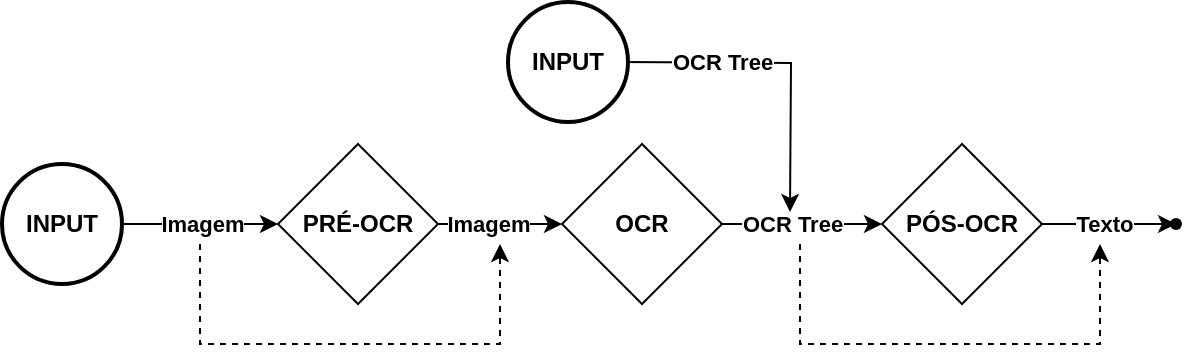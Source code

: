 <mxfile version="24.7.8">
  <diagram id="C5RBs43oDa-KdzZeNtuy" name="Page-1">
    <mxGraphModel dx="988" dy="570" grid="0" gridSize="10" guides="1" tooltips="1" connect="1" arrows="1" fold="1" page="0" pageScale="1" pageWidth="827" pageHeight="1169" math="0" shadow="0">
      <root>
        <mxCell id="WIyWlLk6GJQsqaUBKTNV-0" />
        <mxCell id="WIyWlLk6GJQsqaUBKTNV-1" parent="WIyWlLk6GJQsqaUBKTNV-0" />
        <mxCell id="IO_S5Y9fnIdnLGKTK-77-0" value="" style="shape=waypoint;sketch=0;fillStyle=solid;size=6;pointerEvents=1;points=[];fillColor=none;resizable=0;rotatable=0;perimeter=centerPerimeter;snapToPoint=1;" parent="WIyWlLk6GJQsqaUBKTNV-1" vertex="1">
          <mxGeometry x="708" y="210" width="20" height="20" as="geometry" />
        </mxCell>
        <mxCell id="IO_S5Y9fnIdnLGKTK-77-7" value="" style="edgeStyle=orthogonalEdgeStyle;rounded=0;orthogonalLoop=1;jettySize=auto;html=1;" parent="WIyWlLk6GJQsqaUBKTNV-1" source="IO_S5Y9fnIdnLGKTK-77-1" target="IO_S5Y9fnIdnLGKTK-77-2" edge="1">
          <mxGeometry relative="1" as="geometry" />
        </mxCell>
        <mxCell id="IO_S5Y9fnIdnLGKTK-77-13" value="Imagem" style="edgeLabel;html=1;align=center;verticalAlign=middle;resizable=0;points=[];fontStyle=1" parent="IO_S5Y9fnIdnLGKTK-77-7" vertex="1" connectable="0">
          <mxGeometry x="-0.2" relative="1" as="geometry">
            <mxPoint as="offset" />
          </mxGeometry>
        </mxCell>
        <mxCell id="IO_S5Y9fnIdnLGKTK-77-1" value="&lt;b&gt;PRÉ-OCR&lt;/b&gt;" style="rhombus;whiteSpace=wrap;html=1;" parent="WIyWlLk6GJQsqaUBKTNV-1" vertex="1">
          <mxGeometry x="269" y="180" width="80" height="80" as="geometry" />
        </mxCell>
        <mxCell id="IO_S5Y9fnIdnLGKTK-77-8" value="" style="edgeStyle=orthogonalEdgeStyle;rounded=0;orthogonalLoop=1;jettySize=auto;html=1;" parent="WIyWlLk6GJQsqaUBKTNV-1" source="IO_S5Y9fnIdnLGKTK-77-2" target="IO_S5Y9fnIdnLGKTK-77-3" edge="1">
          <mxGeometry relative="1" as="geometry" />
        </mxCell>
        <mxCell id="emc-SJDjb3-GtYumTHaR-0" value="OCR Tree" style="edgeLabel;html=1;align=center;verticalAlign=middle;resizable=0;points=[];fontStyle=1" vertex="1" connectable="0" parent="IO_S5Y9fnIdnLGKTK-77-8">
          <mxGeometry x="-0.429" y="-1" relative="1" as="geometry">
            <mxPoint x="12" y="-1" as="offset" />
          </mxGeometry>
        </mxCell>
        <mxCell id="IO_S5Y9fnIdnLGKTK-77-2" value="&lt;b&gt;OCR&lt;/b&gt;" style="rhombus;whiteSpace=wrap;html=1;" parent="WIyWlLk6GJQsqaUBKTNV-1" vertex="1">
          <mxGeometry x="411" y="180" width="80" height="80" as="geometry" />
        </mxCell>
        <mxCell id="IO_S5Y9fnIdnLGKTK-77-9" value="" style="edgeStyle=orthogonalEdgeStyle;rounded=0;orthogonalLoop=1;jettySize=auto;html=1;" parent="WIyWlLk6GJQsqaUBKTNV-1" source="IO_S5Y9fnIdnLGKTK-77-3" target="IO_S5Y9fnIdnLGKTK-77-0" edge="1">
          <mxGeometry relative="1" as="geometry" />
        </mxCell>
        <mxCell id="IO_S5Y9fnIdnLGKTK-77-12" value="Texto" style="edgeLabel;html=1;align=center;verticalAlign=middle;resizable=0;points=[];fontStyle=1" parent="IO_S5Y9fnIdnLGKTK-77-9" vertex="1" connectable="0">
          <mxGeometry x="-0.029" y="2" relative="1" as="geometry">
            <mxPoint x="-2" y="2" as="offset" />
          </mxGeometry>
        </mxCell>
        <mxCell id="IO_S5Y9fnIdnLGKTK-77-3" value="&lt;b&gt;PÓS-OCR&lt;/b&gt;" style="rhombus;whiteSpace=wrap;html=1;" parent="WIyWlLk6GJQsqaUBKTNV-1" vertex="1">
          <mxGeometry x="571" y="180" width="80" height="80" as="geometry" />
        </mxCell>
        <mxCell id="IO_S5Y9fnIdnLGKTK-77-6" value="" style="edgeStyle=orthogonalEdgeStyle;rounded=0;orthogonalLoop=1;jettySize=auto;html=1;" parent="WIyWlLk6GJQsqaUBKTNV-1" source="IO_S5Y9fnIdnLGKTK-77-5" target="IO_S5Y9fnIdnLGKTK-77-1" edge="1">
          <mxGeometry relative="1" as="geometry" />
        </mxCell>
        <mxCell id="IO_S5Y9fnIdnLGKTK-77-11" value="Imagem" style="edgeLabel;html=1;align=center;verticalAlign=middle;resizable=0;points=[];fontStyle=1" parent="IO_S5Y9fnIdnLGKTK-77-6" vertex="1" connectable="0">
          <mxGeometry x="-0.6" y="1" relative="1" as="geometry">
            <mxPoint x="24" y="1" as="offset" />
          </mxGeometry>
        </mxCell>
        <mxCell id="IO_S5Y9fnIdnLGKTK-77-5" value="&lt;b&gt;INPUT&lt;/b&gt;" style="strokeWidth=2;html=1;shape=mxgraph.flowchart.start_2;whiteSpace=wrap;" parent="WIyWlLk6GJQsqaUBKTNV-1" vertex="1">
          <mxGeometry x="131" y="190" width="60" height="60" as="geometry" />
        </mxCell>
        <mxCell id="emc-SJDjb3-GtYumTHaR-3" style="edgeStyle=orthogonalEdgeStyle;rounded=0;orthogonalLoop=1;jettySize=auto;html=1;" edge="1" parent="WIyWlLk6GJQsqaUBKTNV-1">
          <mxGeometry relative="1" as="geometry">
            <mxPoint x="439" y="139" as="sourcePoint" />
            <mxPoint x="525" y="214" as="targetPoint" />
          </mxGeometry>
        </mxCell>
        <mxCell id="emc-SJDjb3-GtYumTHaR-2" value="&lt;b&gt;INPUT&lt;/b&gt;" style="strokeWidth=2;html=1;shape=mxgraph.flowchart.start_2;whiteSpace=wrap;" vertex="1" parent="WIyWlLk6GJQsqaUBKTNV-1">
          <mxGeometry x="384" y="109" width="60" height="60" as="geometry" />
        </mxCell>
        <mxCell id="emc-SJDjb3-GtYumTHaR-4" value="OCR Tree" style="edgeLabel;html=1;align=center;verticalAlign=middle;resizable=0;points=[];fontStyle=1" vertex="1" connectable="0" parent="WIyWlLk6GJQsqaUBKTNV-1">
          <mxGeometry x="490.997" y="139" as="geometry" />
        </mxCell>
        <mxCell id="emc-SJDjb3-GtYumTHaR-5" value="" style="endArrow=classic;html=1;rounded=0;dashed=1;" edge="1" parent="WIyWlLk6GJQsqaUBKTNV-1">
          <mxGeometry width="50" height="50" relative="1" as="geometry">
            <mxPoint x="230" y="230" as="sourcePoint" />
            <mxPoint x="380" y="230" as="targetPoint" />
            <Array as="points">
              <mxPoint x="230" y="280" />
              <mxPoint x="380" y="280" />
            </Array>
          </mxGeometry>
        </mxCell>
        <mxCell id="emc-SJDjb3-GtYumTHaR-6" value="" style="endArrow=classic;html=1;rounded=0;dashed=1;" edge="1" parent="WIyWlLk6GJQsqaUBKTNV-1">
          <mxGeometry width="50" height="50" relative="1" as="geometry">
            <mxPoint x="530" y="230" as="sourcePoint" />
            <mxPoint x="680" y="230" as="targetPoint" />
            <Array as="points">
              <mxPoint x="530" y="280" />
              <mxPoint x="680" y="280" />
            </Array>
          </mxGeometry>
        </mxCell>
      </root>
    </mxGraphModel>
  </diagram>
</mxfile>
